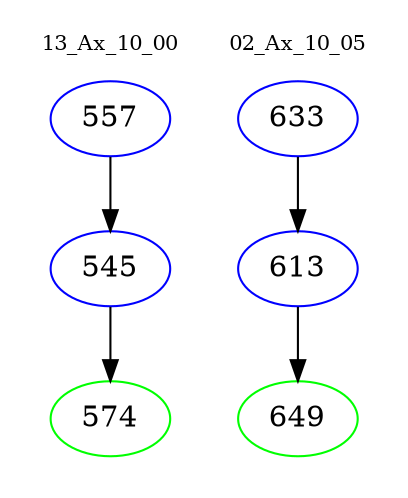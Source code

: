 digraph{
subgraph cluster_0 {
color = white
label = "13_Ax_10_00";
fontsize=10;
T0_557 [label="557", color="blue"]
T0_557 -> T0_545 [color="black"]
T0_545 [label="545", color="blue"]
T0_545 -> T0_574 [color="black"]
T0_574 [label="574", color="green"]
}
subgraph cluster_1 {
color = white
label = "02_Ax_10_05";
fontsize=10;
T1_633 [label="633", color="blue"]
T1_633 -> T1_613 [color="black"]
T1_613 [label="613", color="blue"]
T1_613 -> T1_649 [color="black"]
T1_649 [label="649", color="green"]
}
}
